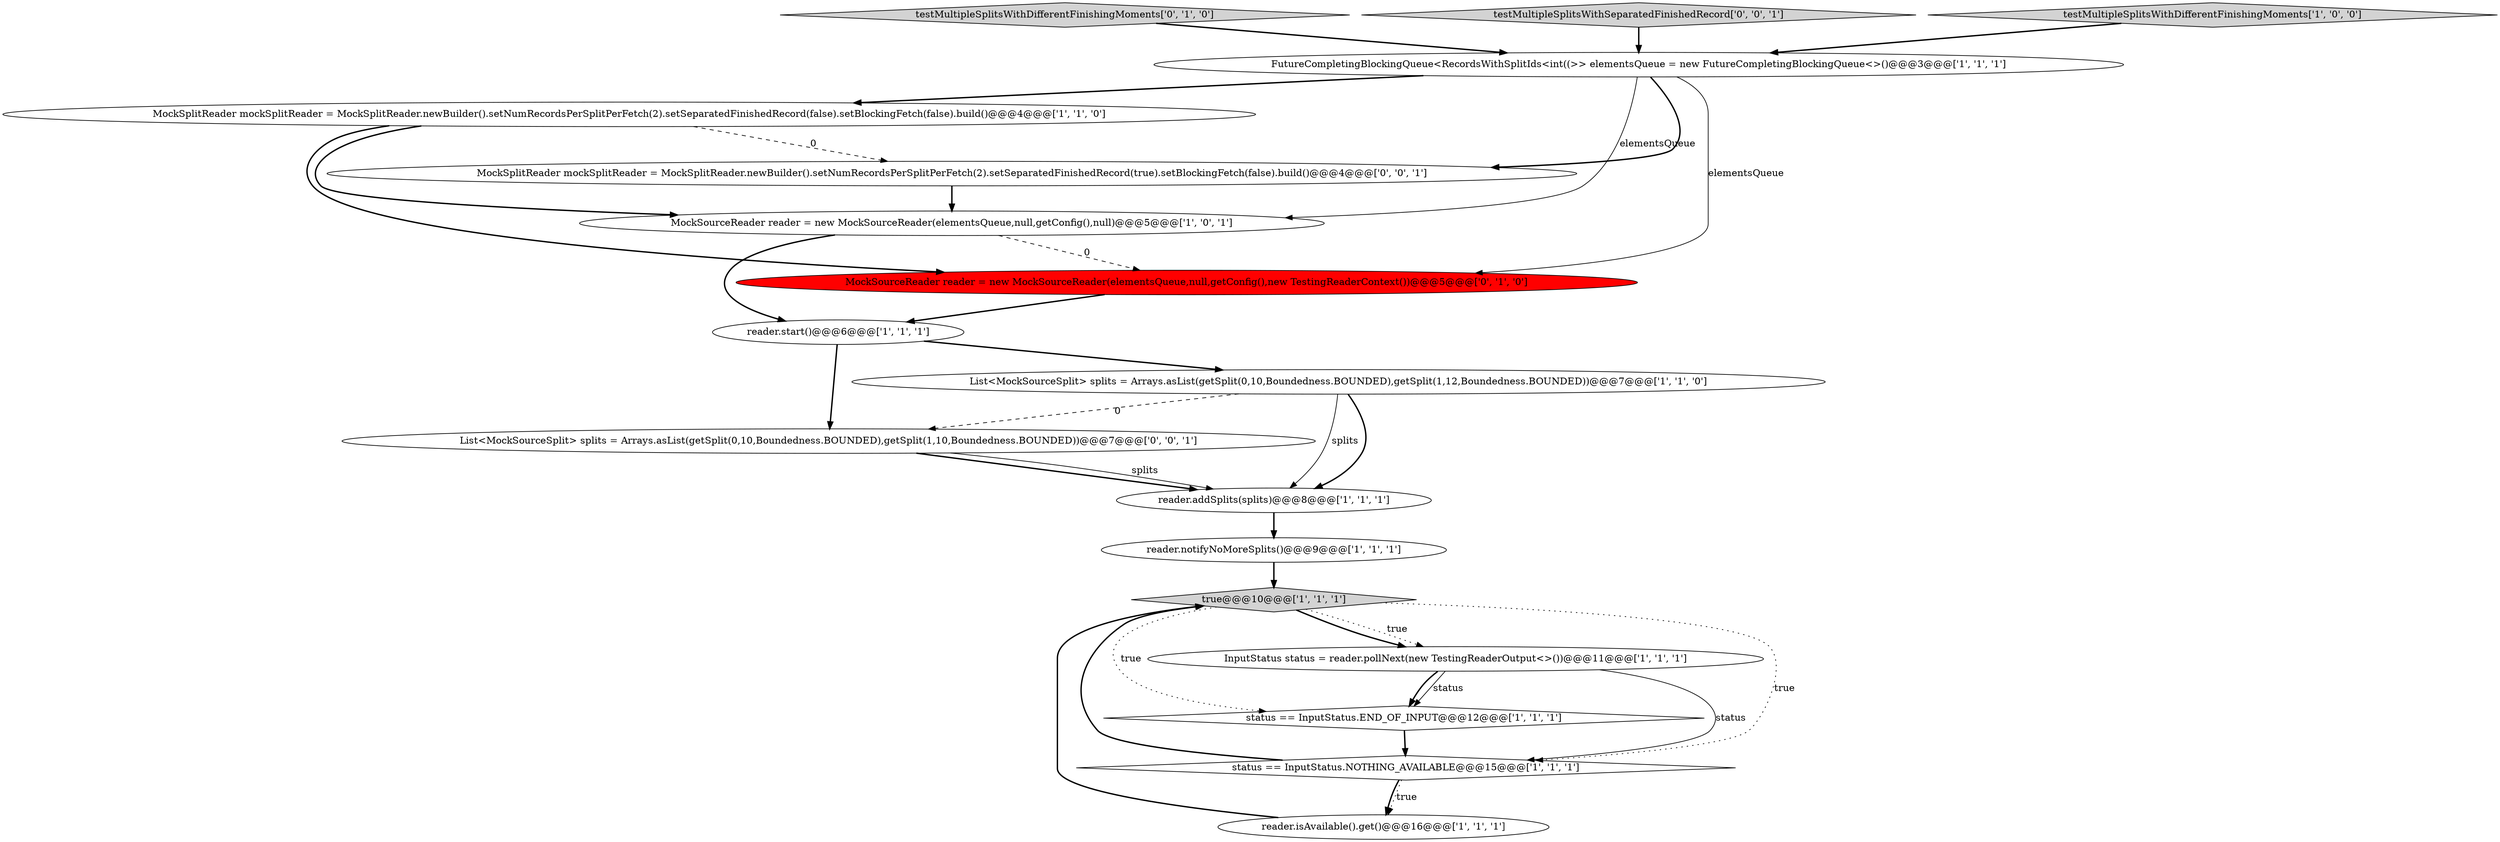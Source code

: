 digraph {
15 [style = filled, label = "List<MockSourceSplit> splits = Arrays.asList(getSplit(0,10,Boundedness.BOUNDED),getSplit(1,10,Boundedness.BOUNDED))@@@7@@@['0', '0', '1']", fillcolor = white, shape = ellipse image = "AAA0AAABBB3BBB"];
11 [style = filled, label = "InputStatus status = reader.pollNext(new TestingReaderOutput<>())@@@11@@@['1', '1', '1']", fillcolor = white, shape = ellipse image = "AAA0AAABBB1BBB"];
13 [style = filled, label = "testMultipleSplitsWithDifferentFinishingMoments['0', '1', '0']", fillcolor = lightgray, shape = diamond image = "AAA0AAABBB2BBB"];
10 [style = filled, label = "FutureCompletingBlockingQueue<RecordsWithSplitIds<int((>> elementsQueue = new FutureCompletingBlockingQueue<>()@@@3@@@['1', '1', '1']", fillcolor = white, shape = ellipse image = "AAA0AAABBB1BBB"];
5 [style = filled, label = "reader.start()@@@6@@@['1', '1', '1']", fillcolor = white, shape = ellipse image = "AAA0AAABBB1BBB"];
14 [style = filled, label = "MockSourceReader reader = new MockSourceReader(elementsQueue,null,getConfig(),new TestingReaderContext())@@@5@@@['0', '1', '0']", fillcolor = red, shape = ellipse image = "AAA1AAABBB2BBB"];
7 [style = filled, label = "MockSplitReader mockSplitReader = MockSplitReader.newBuilder().setNumRecordsPerSplitPerFetch(2).setSeparatedFinishedRecord(false).setBlockingFetch(false).build()@@@4@@@['1', '1', '0']", fillcolor = white, shape = ellipse image = "AAA0AAABBB1BBB"];
6 [style = filled, label = "true@@@10@@@['1', '1', '1']", fillcolor = lightgray, shape = diamond image = "AAA0AAABBB1BBB"];
8 [style = filled, label = "reader.notifyNoMoreSplits()@@@9@@@['1', '1', '1']", fillcolor = white, shape = ellipse image = "AAA0AAABBB1BBB"];
0 [style = filled, label = "MockSourceReader reader = new MockSourceReader(elementsQueue,null,getConfig(),null)@@@5@@@['1', '0', '1']", fillcolor = white, shape = ellipse image = "AAA0AAABBB1BBB"];
4 [style = filled, label = "reader.isAvailable().get()@@@16@@@['1', '1', '1']", fillcolor = white, shape = ellipse image = "AAA0AAABBB1BBB"];
3 [style = filled, label = "List<MockSourceSplit> splits = Arrays.asList(getSplit(0,10,Boundedness.BOUNDED),getSplit(1,12,Boundedness.BOUNDED))@@@7@@@['1', '1', '0']", fillcolor = white, shape = ellipse image = "AAA0AAABBB1BBB"];
12 [style = filled, label = "status == InputStatus.NOTHING_AVAILABLE@@@15@@@['1', '1', '1']", fillcolor = white, shape = diamond image = "AAA0AAABBB1BBB"];
17 [style = filled, label = "testMultipleSplitsWithSeparatedFinishedRecord['0', '0', '1']", fillcolor = lightgray, shape = diamond image = "AAA0AAABBB3BBB"];
2 [style = filled, label = "reader.addSplits(splits)@@@8@@@['1', '1', '1']", fillcolor = white, shape = ellipse image = "AAA0AAABBB1BBB"];
16 [style = filled, label = "MockSplitReader mockSplitReader = MockSplitReader.newBuilder().setNumRecordsPerSplitPerFetch(2).setSeparatedFinishedRecord(true).setBlockingFetch(false).build()@@@4@@@['0', '0', '1']", fillcolor = white, shape = ellipse image = "AAA0AAABBB3BBB"];
9 [style = filled, label = "status == InputStatus.END_OF_INPUT@@@12@@@['1', '1', '1']", fillcolor = white, shape = diamond image = "AAA0AAABBB1BBB"];
1 [style = filled, label = "testMultipleSplitsWithDifferentFinishingMoments['1', '0', '0']", fillcolor = lightgray, shape = diamond image = "AAA0AAABBB1BBB"];
5->3 [style = bold, label=""];
13->10 [style = bold, label=""];
17->10 [style = bold, label=""];
16->0 [style = bold, label=""];
15->2 [style = bold, label=""];
11->12 [style = solid, label="status"];
4->6 [style = bold, label=""];
7->16 [style = dashed, label="0"];
10->0 [style = solid, label="elementsQueue"];
5->15 [style = bold, label=""];
7->0 [style = bold, label=""];
8->6 [style = bold, label=""];
11->9 [style = solid, label="status"];
11->9 [style = bold, label=""];
12->6 [style = bold, label=""];
10->7 [style = bold, label=""];
15->2 [style = solid, label="splits"];
7->14 [style = bold, label=""];
0->14 [style = dashed, label="0"];
10->14 [style = solid, label="elementsQueue"];
3->2 [style = solid, label="splits"];
3->2 [style = bold, label=""];
12->4 [style = bold, label=""];
10->16 [style = bold, label=""];
6->9 [style = dotted, label="true"];
6->11 [style = bold, label=""];
3->15 [style = dashed, label="0"];
12->4 [style = dotted, label="true"];
9->12 [style = bold, label=""];
6->12 [style = dotted, label="true"];
6->11 [style = dotted, label="true"];
1->10 [style = bold, label=""];
2->8 [style = bold, label=""];
0->5 [style = bold, label=""];
14->5 [style = bold, label=""];
}
